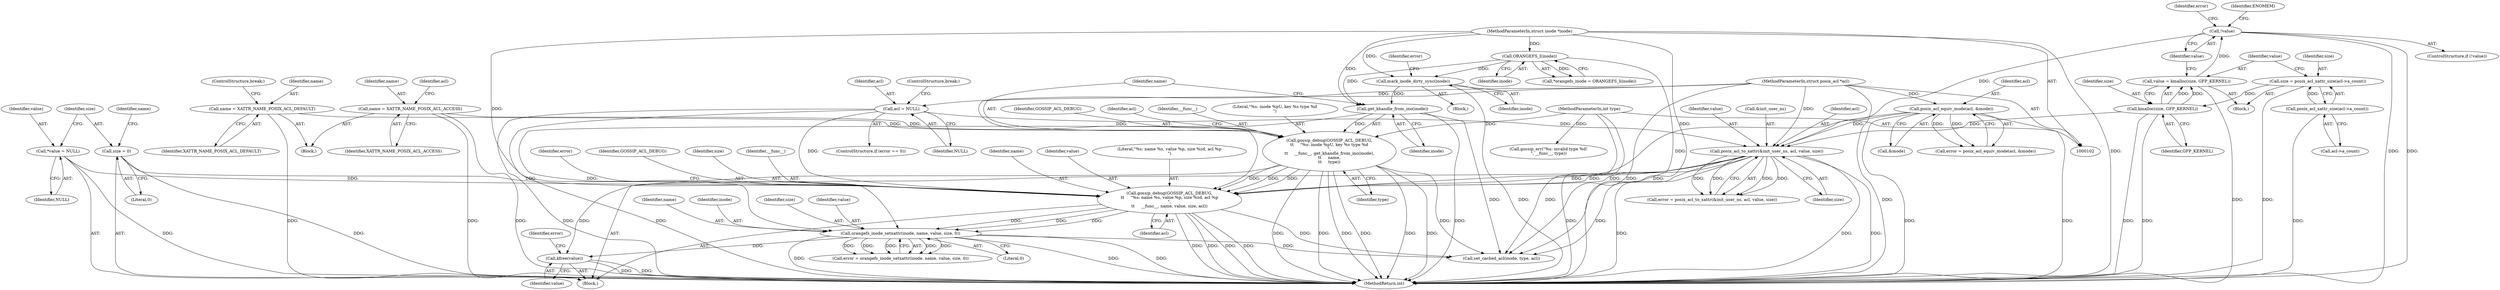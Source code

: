 digraph "1_linux_073931017b49d9458aa351605b43a7e34598caef_10@API" {
"1000255" [label="(Call,kfree(value))"];
"1000248" [label="(Call,orangefs_inode_setxattr(inode, name, value, size, 0))"];
"1000201" [label="(Call,get_khandle_from_ino(inode))"];
"1000110" [label="(Call,ORANGEFS_I(inode))"];
"1000103" [label="(MethodParameterIn,struct inode *inode)"];
"1000174" [label="(Call,mark_inode_dirty_sync(inode))"];
"1000238" [label="(Call,gossip_debug(GOSSIP_ACL_DEBUG,\n\t\t     \"%s: name %s, value %p, size %zd, acl %p\n\",\n\t\t     __func__, name, value, size, acl))"];
"1000197" [label="(Call,gossip_debug(GOSSIP_ACL_DEBUG,\n\t\t     \"%s: inode %pU, key %s type %d\n\",\n\t\t     __func__, get_khandle_from_ino(inode),\n\t\t     name,\n\t\t     type))"];
"1000185" [label="(Call,name = XATTR_NAME_POSIX_ACL_DEFAULT)"];
"1000132" [label="(Call,name = XATTR_NAME_POSIX_ACL_ACCESS)"];
"1000105" [label="(MethodParameterIn,int type)"];
"1000117" [label="(Call,*value = NULL)"];
"1000227" [label="(Call,posix_acl_to_xattr(&init_user_ns, acl, value, size))"];
"1000180" [label="(Call,acl = NULL)"];
"1000104" [label="(MethodParameterIn,struct posix_acl *acl)"];
"1000146" [label="(Call,posix_acl_equiv_mode(acl, &mode))"];
"1000220" [label="(Call,!value)"];
"1000214" [label="(Call,value = kmalloc(size, GFP_KERNEL))"];
"1000216" [label="(Call,kmalloc(size, GFP_KERNEL))"];
"1000208" [label="(Call,size = posix_acl_xattr_size(acl->a_count))"];
"1000210" [label="(Call,posix_acl_xattr_size(acl->a_count))"];
"1000121" [label="(Call,size = 0)"];
"1000204" [label="(Identifier,type)"];
"1000104" [label="(MethodParameterIn,struct posix_acl *acl)"];
"1000110" [label="(Call,ORANGEFS_I(inode))"];
"1000225" [label="(Call,error = posix_acl_to_xattr(&init_user_ns, acl, value, size))"];
"1000178" [label="(Identifier,error)"];
"1000132" [label="(Call,name = XATTR_NAME_POSIX_ACL_ACCESS)"];
"1000130" [label="(Block,)"];
"1000103" [label="(MethodParameterIn,struct inode *inode)"];
"1000105" [label="(MethodParameterIn,int type)"];
"1000180" [label="(Call,acl = NULL)"];
"1000251" [label="(Identifier,value)"];
"1000248" [label="(Call,orangefs_inode_setxattr(inode, name, value, size, 0))"];
"1000242" [label="(Identifier,name)"];
"1000122" [label="(Identifier,size)"];
"1000175" [label="(Identifier,inode)"];
"1000219" [label="(ControlStructure,if (!value))"];
"1000198" [label="(Identifier,GOSSIP_ACL_DEBUG)"];
"1000176" [label="(ControlStructure,if (error == 0))"];
"1000215" [label="(Identifier,value)"];
"1000137" [label="(Block,)"];
"1000260" [label="(Call,set_cached_acl(inode, type, acl))"];
"1000253" [label="(Literal,0)"];
"1000188" [label="(ControlStructure,break;)"];
"1000181" [label="(Identifier,acl)"];
"1000256" [label="(Identifier,value)"];
"1000226" [label="(Identifier,error)"];
"1000224" [label="(Identifier,ENOMEM)"];
"1000182" [label="(Identifier,NULL)"];
"1000246" [label="(Call,error = orangefs_inode_setxattr(inode, name, value, size, 0))"];
"1000243" [label="(Identifier,value)"];
"1000240" [label="(Literal,\"%s: name %s, value %p, size %zd, acl %p\n\")"];
"1000207" [label="(Block,)"];
"1000247" [label="(Identifier,error)"];
"1000121" [label="(Call,size = 0)"];
"1000126" [label="(Identifier,name)"];
"1000216" [label="(Call,kmalloc(size, GFP_KERNEL))"];
"1000148" [label="(Call,&mode)"];
"1000147" [label="(Identifier,acl)"];
"1000239" [label="(Identifier,GOSSIP_ACL_DEBUG)"];
"1000106" [label="(Block,)"];
"1000146" [label="(Call,posix_acl_equiv_mode(acl, &mode))"];
"1000220" [label="(Call,!value)"];
"1000111" [label="(Identifier,inode)"];
"1000133" [label="(Identifier,name)"];
"1000227" [label="(Call,posix_acl_to_xattr(&init_user_ns, acl, value, size))"];
"1000108" [label="(Call,*orangefs_inode = ORANGEFS_I(inode))"];
"1000250" [label="(Identifier,name)"];
"1000203" [label="(Identifier,name)"];
"1000206" [label="(Identifier,acl)"];
"1000228" [label="(Call,&init_user_ns)"];
"1000230" [label="(Identifier,acl)"];
"1000187" [label="(Identifier,XATTR_NAME_POSIX_ACL_DEFAULT)"];
"1000232" [label="(Identifier,size)"];
"1000218" [label="(Identifier,GFP_KERNEL)"];
"1000221" [label="(Identifier,value)"];
"1000245" [label="(Identifier,acl)"];
"1000266" [label="(MethodReturn,int)"];
"1000238" [label="(Call,gossip_debug(GOSSIP_ACL_DEBUG,\n\t\t     \"%s: name %s, value %p, size %zd, acl %p\n\",\n\t\t     __func__, name, value, size, acl))"];
"1000118" [label="(Identifier,value)"];
"1000200" [label="(Identifier,__func__)"];
"1000209" [label="(Identifier,size)"];
"1000214" [label="(Call,value = kmalloc(size, GFP_KERNEL))"];
"1000136" [label="(Identifier,acl)"];
"1000197" [label="(Call,gossip_debug(GOSSIP_ACL_DEBUG,\n\t\t     \"%s: inode %pU, key %s type %d\n\",\n\t\t     __func__, get_khandle_from_ino(inode),\n\t\t     name,\n\t\t     type))"];
"1000249" [label="(Identifier,inode)"];
"1000119" [label="(Identifier,NULL)"];
"1000144" [label="(Call,error = posix_acl_equiv_mode(acl, &mode))"];
"1000244" [label="(Identifier,size)"];
"1000117" [label="(Call,*value = NULL)"];
"1000186" [label="(Identifier,name)"];
"1000190" [label="(Call,gossip_err(\"%s: invalid type %d!\n\", __func__, type))"];
"1000241" [label="(Identifier,__func__)"];
"1000208" [label="(Call,size = posix_acl_xattr_size(acl->a_count))"];
"1000185" [label="(Call,name = XATTR_NAME_POSIX_ACL_DEFAULT)"];
"1000211" [label="(Call,acl->a_count)"];
"1000183" [label="(ControlStructure,break;)"];
"1000255" [label="(Call,kfree(value))"];
"1000231" [label="(Identifier,value)"];
"1000201" [label="(Call,get_khandle_from_ino(inode))"];
"1000202" [label="(Identifier,inode)"];
"1000259" [label="(Identifier,error)"];
"1000199" [label="(Literal,\"%s: inode %pU, key %s type %d\n\")"];
"1000174" [label="(Call,mark_inode_dirty_sync(inode))"];
"1000210" [label="(Call,posix_acl_xattr_size(acl->a_count))"];
"1000217" [label="(Identifier,size)"];
"1000252" [label="(Identifier,size)"];
"1000123" [label="(Literal,0)"];
"1000134" [label="(Identifier,XATTR_NAME_POSIX_ACL_ACCESS)"];
"1000255" -> "1000106"  [label="AST: "];
"1000255" -> "1000256"  [label="CFG: "];
"1000256" -> "1000255"  [label="AST: "];
"1000259" -> "1000255"  [label="CFG: "];
"1000255" -> "1000266"  [label="DDG: "];
"1000255" -> "1000266"  [label="DDG: "];
"1000248" -> "1000255"  [label="DDG: "];
"1000227" -> "1000255"  [label="DDG: "];
"1000248" -> "1000246"  [label="AST: "];
"1000248" -> "1000253"  [label="CFG: "];
"1000249" -> "1000248"  [label="AST: "];
"1000250" -> "1000248"  [label="AST: "];
"1000251" -> "1000248"  [label="AST: "];
"1000252" -> "1000248"  [label="AST: "];
"1000253" -> "1000248"  [label="AST: "];
"1000246" -> "1000248"  [label="CFG: "];
"1000248" -> "1000266"  [label="DDG: "];
"1000248" -> "1000266"  [label="DDG: "];
"1000248" -> "1000266"  [label="DDG: "];
"1000248" -> "1000246"  [label="DDG: "];
"1000248" -> "1000246"  [label="DDG: "];
"1000248" -> "1000246"  [label="DDG: "];
"1000248" -> "1000246"  [label="DDG: "];
"1000248" -> "1000246"  [label="DDG: "];
"1000201" -> "1000248"  [label="DDG: "];
"1000103" -> "1000248"  [label="DDG: "];
"1000238" -> "1000248"  [label="DDG: "];
"1000238" -> "1000248"  [label="DDG: "];
"1000238" -> "1000248"  [label="DDG: "];
"1000248" -> "1000260"  [label="DDG: "];
"1000201" -> "1000197"  [label="AST: "];
"1000201" -> "1000202"  [label="CFG: "];
"1000202" -> "1000201"  [label="AST: "];
"1000203" -> "1000201"  [label="CFG: "];
"1000201" -> "1000266"  [label="DDG: "];
"1000201" -> "1000197"  [label="DDG: "];
"1000110" -> "1000201"  [label="DDG: "];
"1000174" -> "1000201"  [label="DDG: "];
"1000103" -> "1000201"  [label="DDG: "];
"1000201" -> "1000260"  [label="DDG: "];
"1000110" -> "1000108"  [label="AST: "];
"1000110" -> "1000111"  [label="CFG: "];
"1000111" -> "1000110"  [label="AST: "];
"1000108" -> "1000110"  [label="CFG: "];
"1000110" -> "1000266"  [label="DDG: "];
"1000110" -> "1000108"  [label="DDG: "];
"1000103" -> "1000110"  [label="DDG: "];
"1000110" -> "1000174"  [label="DDG: "];
"1000103" -> "1000102"  [label="AST: "];
"1000103" -> "1000266"  [label="DDG: "];
"1000103" -> "1000174"  [label="DDG: "];
"1000103" -> "1000260"  [label="DDG: "];
"1000174" -> "1000137"  [label="AST: "];
"1000174" -> "1000175"  [label="CFG: "];
"1000175" -> "1000174"  [label="AST: "];
"1000178" -> "1000174"  [label="CFG: "];
"1000174" -> "1000266"  [label="DDG: "];
"1000238" -> "1000106"  [label="AST: "];
"1000238" -> "1000245"  [label="CFG: "];
"1000239" -> "1000238"  [label="AST: "];
"1000240" -> "1000238"  [label="AST: "];
"1000241" -> "1000238"  [label="AST: "];
"1000242" -> "1000238"  [label="AST: "];
"1000243" -> "1000238"  [label="AST: "];
"1000244" -> "1000238"  [label="AST: "];
"1000245" -> "1000238"  [label="AST: "];
"1000247" -> "1000238"  [label="CFG: "];
"1000238" -> "1000266"  [label="DDG: "];
"1000238" -> "1000266"  [label="DDG: "];
"1000238" -> "1000266"  [label="DDG: "];
"1000238" -> "1000266"  [label="DDG: "];
"1000197" -> "1000238"  [label="DDG: "];
"1000197" -> "1000238"  [label="DDG: "];
"1000197" -> "1000238"  [label="DDG: "];
"1000117" -> "1000238"  [label="DDG: "];
"1000227" -> "1000238"  [label="DDG: "];
"1000227" -> "1000238"  [label="DDG: "];
"1000227" -> "1000238"  [label="DDG: "];
"1000121" -> "1000238"  [label="DDG: "];
"1000180" -> "1000238"  [label="DDG: "];
"1000146" -> "1000238"  [label="DDG: "];
"1000104" -> "1000238"  [label="DDG: "];
"1000238" -> "1000260"  [label="DDG: "];
"1000197" -> "1000106"  [label="AST: "];
"1000197" -> "1000204"  [label="CFG: "];
"1000198" -> "1000197"  [label="AST: "];
"1000199" -> "1000197"  [label="AST: "];
"1000200" -> "1000197"  [label="AST: "];
"1000203" -> "1000197"  [label="AST: "];
"1000204" -> "1000197"  [label="AST: "];
"1000206" -> "1000197"  [label="CFG: "];
"1000197" -> "1000266"  [label="DDG: "];
"1000197" -> "1000266"  [label="DDG: "];
"1000197" -> "1000266"  [label="DDG: "];
"1000197" -> "1000266"  [label="DDG: "];
"1000197" -> "1000266"  [label="DDG: "];
"1000197" -> "1000266"  [label="DDG: "];
"1000185" -> "1000197"  [label="DDG: "];
"1000132" -> "1000197"  [label="DDG: "];
"1000105" -> "1000197"  [label="DDG: "];
"1000197" -> "1000260"  [label="DDG: "];
"1000185" -> "1000130"  [label="AST: "];
"1000185" -> "1000187"  [label="CFG: "];
"1000186" -> "1000185"  [label="AST: "];
"1000187" -> "1000185"  [label="AST: "];
"1000188" -> "1000185"  [label="CFG: "];
"1000185" -> "1000266"  [label="DDG: "];
"1000132" -> "1000130"  [label="AST: "];
"1000132" -> "1000134"  [label="CFG: "];
"1000133" -> "1000132"  [label="AST: "];
"1000134" -> "1000132"  [label="AST: "];
"1000136" -> "1000132"  [label="CFG: "];
"1000132" -> "1000266"  [label="DDG: "];
"1000132" -> "1000266"  [label="DDG: "];
"1000105" -> "1000102"  [label="AST: "];
"1000105" -> "1000266"  [label="DDG: "];
"1000105" -> "1000190"  [label="DDG: "];
"1000105" -> "1000260"  [label="DDG: "];
"1000117" -> "1000106"  [label="AST: "];
"1000117" -> "1000119"  [label="CFG: "];
"1000118" -> "1000117"  [label="AST: "];
"1000119" -> "1000117"  [label="AST: "];
"1000122" -> "1000117"  [label="CFG: "];
"1000117" -> "1000266"  [label="DDG: "];
"1000227" -> "1000225"  [label="AST: "];
"1000227" -> "1000232"  [label="CFG: "];
"1000228" -> "1000227"  [label="AST: "];
"1000230" -> "1000227"  [label="AST: "];
"1000231" -> "1000227"  [label="AST: "];
"1000232" -> "1000227"  [label="AST: "];
"1000225" -> "1000227"  [label="CFG: "];
"1000227" -> "1000266"  [label="DDG: "];
"1000227" -> "1000266"  [label="DDG: "];
"1000227" -> "1000266"  [label="DDG: "];
"1000227" -> "1000225"  [label="DDG: "];
"1000227" -> "1000225"  [label="DDG: "];
"1000227" -> "1000225"  [label="DDG: "];
"1000227" -> "1000225"  [label="DDG: "];
"1000180" -> "1000227"  [label="DDG: "];
"1000146" -> "1000227"  [label="DDG: "];
"1000104" -> "1000227"  [label="DDG: "];
"1000220" -> "1000227"  [label="DDG: "];
"1000216" -> "1000227"  [label="DDG: "];
"1000227" -> "1000260"  [label="DDG: "];
"1000180" -> "1000176"  [label="AST: "];
"1000180" -> "1000182"  [label="CFG: "];
"1000181" -> "1000180"  [label="AST: "];
"1000182" -> "1000180"  [label="AST: "];
"1000183" -> "1000180"  [label="CFG: "];
"1000180" -> "1000266"  [label="DDG: "];
"1000180" -> "1000266"  [label="DDG: "];
"1000104" -> "1000180"  [label="DDG: "];
"1000104" -> "1000102"  [label="AST: "];
"1000104" -> "1000266"  [label="DDG: "];
"1000104" -> "1000146"  [label="DDG: "];
"1000104" -> "1000260"  [label="DDG: "];
"1000146" -> "1000144"  [label="AST: "];
"1000146" -> "1000148"  [label="CFG: "];
"1000147" -> "1000146"  [label="AST: "];
"1000148" -> "1000146"  [label="AST: "];
"1000144" -> "1000146"  [label="CFG: "];
"1000146" -> "1000266"  [label="DDG: "];
"1000146" -> "1000266"  [label="DDG: "];
"1000146" -> "1000144"  [label="DDG: "];
"1000146" -> "1000144"  [label="DDG: "];
"1000220" -> "1000219"  [label="AST: "];
"1000220" -> "1000221"  [label="CFG: "];
"1000221" -> "1000220"  [label="AST: "];
"1000224" -> "1000220"  [label="CFG: "];
"1000226" -> "1000220"  [label="CFG: "];
"1000220" -> "1000266"  [label="DDG: "];
"1000220" -> "1000266"  [label="DDG: "];
"1000214" -> "1000220"  [label="DDG: "];
"1000214" -> "1000207"  [label="AST: "];
"1000214" -> "1000216"  [label="CFG: "];
"1000215" -> "1000214"  [label="AST: "];
"1000216" -> "1000214"  [label="AST: "];
"1000221" -> "1000214"  [label="CFG: "];
"1000214" -> "1000266"  [label="DDG: "];
"1000216" -> "1000214"  [label="DDG: "];
"1000216" -> "1000214"  [label="DDG: "];
"1000216" -> "1000218"  [label="CFG: "];
"1000217" -> "1000216"  [label="AST: "];
"1000218" -> "1000216"  [label="AST: "];
"1000216" -> "1000266"  [label="DDG: "];
"1000216" -> "1000266"  [label="DDG: "];
"1000208" -> "1000216"  [label="DDG: "];
"1000208" -> "1000207"  [label="AST: "];
"1000208" -> "1000210"  [label="CFG: "];
"1000209" -> "1000208"  [label="AST: "];
"1000210" -> "1000208"  [label="AST: "];
"1000215" -> "1000208"  [label="CFG: "];
"1000208" -> "1000266"  [label="DDG: "];
"1000210" -> "1000208"  [label="DDG: "];
"1000210" -> "1000211"  [label="CFG: "];
"1000211" -> "1000210"  [label="AST: "];
"1000210" -> "1000266"  [label="DDG: "];
"1000121" -> "1000106"  [label="AST: "];
"1000121" -> "1000123"  [label="CFG: "];
"1000122" -> "1000121"  [label="AST: "];
"1000123" -> "1000121"  [label="AST: "];
"1000126" -> "1000121"  [label="CFG: "];
"1000121" -> "1000266"  [label="DDG: "];
}
